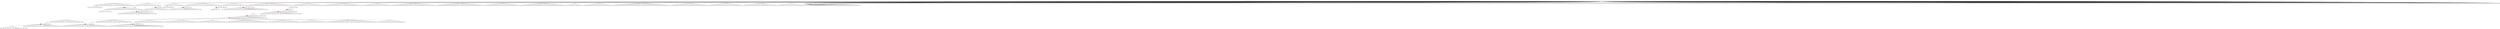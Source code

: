 digraph g {
	"58" -> "59";
	"59" [label="50"];
	"54" -> "55";
	"55" [label="13"];
	"53" -> "54";
	"54" [color=indianred1, style=filled, label="11"];
	"52" -> "53";
	"53" [label="28"];
	"45" -> "46";
	"46" [color=indianred1, style=filled, label="34"];
	"44" -> "45";
	"45" [label="45"];
	"43" -> "44";
	"44" [color=indianred1, style=filled, label="18"];
	"42" -> "43";
	"43" [label="34"];
	"42" -> "47";
	"47" [label="5"];
	"40" -> "41";
	"41" [color=indianred1, style=filled, label="20"];
	"39" -> "40";
	"40" [label="38"];
	"37" -> "38";
	"38" [color=indianred1, style=filled, label="24"];
	"36" -> "37";
	"37" [label="26"];
	"29" -> "30";
	"30" [color=indianred1, style=filled, label="2"];
	"28" -> "29";
	"29" [label="36"];
	"23" -> "24";
	"24" [label="35"];
	"23" -> "25";
	"25" [label="29"];
	"22" -> "23";
	"23" [color=indianred1, style=filled, label="40"];
	"21" -> "22";
	"22" [label="3"];
	"18" -> "19";
	"19" [color=indianred1, style=filled, label="49"];
	"17" -> "18";
	"18" [label="9"];
	"14" -> "15";
	"15" [color=indianred1, style=filled, label="48"];
	"13" -> "14";
	"14" [label="44"];
	"8" -> "9";
	"9" [label="41"];
	"8" -> "10";
	"10" [label="32"];
	"8" -> "11";
	"11" [label="14"];
	"8" -> "12";
	"12" [label="46"];
	"8" -> "13";
	"13" [label="48"];
	"8" -> "16";
	"16" [label="22"];
	"8" -> "17";
	"17" [label="49"];
	"8" -> "20";
	"20" [label="19"];
	"8" -> "21";
	"21" [label="40"];
	"8" -> "26";
	"26" [label="7"];
	"7" -> "8";
	"8" [color=indianred1, style=filled, label="33"];
	"6" -> "7";
	"7" [color=indianred1, style=filled, label="25"];
	"5" -> "6";
	"6" [label="33"];
	"5" -> "27";
	"27" [label="1"];
	"4" -> "5";
	"5" [color=indianred1, style=filled, label="43"];
	"3" -> "4";
	"4" [color=indianred1, style=filled, label="6"];
	"2" -> "3";
	"3" [label="25"];
	"1" -> "2";
	"2" [label="43"];
	"0" -> "1";
	"1" [label="6"];
	"0" -> "28";
	"28" [label="2"];
	"0" -> "31";
	"31" [label="30"];
	"0" -> "32";
	"32" [label="15"];
	"0" -> "33";
	"33" [label="16"];
	"0" -> "34";
	"34" [label="8"];
	"0" -> "35";
	"35" [label="42"];
	"0" -> "36";
	"36" [label="24"];
	"0" -> "39";
	"39" [label="20"];
	"0" -> "42";
	"42" [label="18"];
	"0" -> "48";
	"48" [label="39"];
	"0" -> "49";
	"49" [label="10"];
	"0" -> "50";
	"50" [label="31"];
	"0" -> "51";
	"51" [label="37"];
	"0" -> "52";
	"52" [label="11"];
	"0" -> "56";
	"56" [label="12"];
	"0" -> "57";
	"57" [label="23"];
	"0" -> "58";
	"58" [label="27"];
	"0" -> "60";
	"60" [label="21"];
	"0" -> "61";
	"61" [label="4"];
	"0" -> "62";
	"62" [label="47"];
	"0" -> "63";
	"63" [label="17"];
	"0" [label="germline"];
	"0" -> "cell1";
	"cell1" [shape=box];
	"23" -> "cell2";
	"cell2" [shape=box];
	"35" -> "cell3";
	"cell3" [shape=box];
	"13" -> "cell4";
	"cell4" [shape=box];
	"36" -> "cell5";
	"cell5" [shape=box];
	"0" -> "cell6";
	"cell6" [shape=box];
	"14" -> "cell7";
	"cell7" [shape=box];
	"0" -> "cell8";
	"cell8" [shape=box];
	"19" -> "cell9";
	"cell9" [shape=box];
	"5" -> "cell10";
	"cell10" [shape=box];
	"0" -> "cell11";
	"cell11" [shape=box];
	"41" -> "cell12";
	"cell12" [shape=box];
	"39" -> "cell13";
	"cell13" [shape=box];
	"0" -> "cell14";
	"cell14" [shape=box];
	"0" -> "cell15";
	"cell15" [shape=box];
	"0" -> "cell16";
	"cell16" [shape=box];
	"58" -> "cell17";
	"cell17" [shape=box];
	"49" -> "cell18";
	"cell18" [shape=box];
	"0" -> "cell19";
	"cell19" [shape=box];
	"59" -> "cell20";
	"cell20" [shape=box];
	"0" -> "cell21";
	"cell21" [shape=box];
	"0" -> "cell22";
	"cell22" [shape=box];
	"32" -> "cell23";
	"cell23" [shape=box];
	"19" -> "cell24";
	"cell24" [shape=box];
	"56" -> "cell25";
	"cell25" [shape=box];
	"0" -> "cell26";
	"cell26" [shape=box];
	"0" -> "cell27";
	"cell27" [shape=box];
	"41" -> "cell28";
	"cell28" [shape=box];
	"10" -> "cell29";
	"cell29" [shape=box];
	"0" -> "cell30";
	"cell30" [shape=box];
	"0" -> "cell31";
	"cell31" [shape=box];
	"57" -> "cell32";
	"cell32" [shape=box];
	"35" -> "cell33";
	"cell33" [shape=box];
	"0" -> "cell34";
	"cell34" [shape=box];
	"5" -> "cell35";
	"cell35" [shape=box];
	"0" -> "cell36";
	"cell36" [shape=box];
	"0" -> "cell37";
	"cell37" [shape=box];
	"0" -> "cell38";
	"cell38" [shape=box];
	"0" -> "cell39";
	"cell39" [shape=box];
	"27" -> "cell40";
	"cell40" [shape=box];
	"42" -> "cell41";
	"cell41" [shape=box];
	"0" -> "cell42";
	"cell42" [shape=box];
	"0" -> "cell43";
	"cell43" [shape=box];
	"35" -> "cell44";
	"cell44" [shape=box];
	"0" -> "cell45";
	"cell45" [shape=box];
	"0" -> "cell46";
	"cell46" [shape=box];
	"20" -> "cell47";
	"cell47" [shape=box];
	"9" -> "cell48";
	"cell48" [shape=box];
	"36" -> "cell49";
	"cell49" [shape=box];
	"0" -> "cell50";
	"cell50" [shape=box];
	"0" -> "cell51";
	"cell51" [shape=box];
	"15" -> "cell52";
	"cell52" [shape=box];
	"0" -> "cell53";
	"cell53" [shape=box];
	"61" -> "cell54";
	"cell54" [shape=box];
	"0" -> "cell55";
	"cell55" [shape=box];
	"0" -> "cell56";
	"cell56" [shape=box];
	"58" -> "cell57";
	"cell57" [shape=box];
	"0" -> "cell58";
	"cell58" [shape=box];
	"56" -> "cell59";
	"cell59" [shape=box];
	"17" -> "cell60";
	"cell60" [shape=box];
	"23" -> "cell61";
	"cell61" [shape=box];
	"0" -> "cell62";
	"cell62" [shape=box];
	"0" -> "cell63";
	"cell63" [shape=box];
	"24" -> "cell64";
	"cell64" [shape=box];
	"31" -> "cell65";
	"cell65" [shape=box];
	"0" -> "cell66";
	"cell66" [shape=box];
	"0" -> "cell67";
	"cell67" [shape=box];
	"24" -> "cell68";
	"cell68" [shape=box];
	"0" -> "cell69";
	"cell69" [shape=box];
	"62" -> "cell70";
	"cell70" [shape=box];
	"0" -> "cell71";
	"cell71" [shape=box];
	"24" -> "cell72";
	"cell72" [shape=box];
	"5" -> "cell73";
	"cell73" [shape=box];
	"62" -> "cell74";
	"cell74" [shape=box];
	"21" -> "cell75";
	"cell75" [shape=box];
	"0" -> "cell76";
	"cell76" [shape=box];
	"0" -> "cell77";
	"cell77" [shape=box];
	"46" -> "cell78";
	"cell78" [shape=box];
	"0" -> "cell79";
	"cell79" [shape=box];
	"52" -> "cell80";
	"cell80" [shape=box];
	"0" -> "cell81";
	"cell81" [shape=box];
	"10" -> "cell82";
	"cell82" [shape=box];
	"0" -> "cell83";
	"cell83" [shape=box];
	"58" -> "cell84";
	"cell84" [shape=box];
	"0" -> "cell85";
	"cell85" [shape=box];
	"0" -> "cell86";
	"cell86" [shape=box];
	"12" -> "cell87";
	"cell87" [shape=box];
	"36" -> "cell88";
	"cell88" [shape=box];
	"39" -> "cell89";
	"cell89" [shape=box];
	"0" -> "cell90";
	"cell90" [shape=box];
	"0" -> "cell91";
	"cell91" [shape=box];
	"0" -> "cell92";
	"cell92" [shape=box];
	"0" -> "cell93";
	"cell93" [shape=box];
	"0" -> "cell94";
	"cell94" [shape=box];
	"43" -> "cell95";
	"cell95" [shape=box];
	"0" -> "cell96";
	"cell96" [shape=box];
	"0" -> "cell97";
	"cell97" [shape=box];
	"33" -> "cell98";
	"cell98" [shape=box];
	"36" -> "cell99";
	"cell99" [shape=box];
	"0" -> "cell100";
	"cell100" [shape=box];
	"3" -> "cell101";
	"cell101" [shape=box];
	"0" -> "cell102";
	"cell102" [shape=box];
	"33" -> "cell103";
	"cell103" [shape=box];
	"0" -> "cell104";
	"cell104" [shape=box];
	"1" -> "cell105";
	"cell105" [shape=box];
	"16" -> "cell106";
	"cell106" [shape=box];
	"29" -> "cell107";
	"cell107" [shape=box];
	"44" -> "cell108";
	"cell108" [shape=box];
	"0" -> "cell109";
	"cell109" [shape=box];
	"0" -> "cell110";
	"cell110" [shape=box];
	"0" -> "cell111";
	"cell111" [shape=box];
	"0" -> "cell112";
	"cell112" [shape=box];
	"0" -> "cell113";
	"cell113" [shape=box];
	"7" -> "cell114";
	"cell114" [shape=box];
	"18" -> "cell115";
	"cell115" [shape=box];
	"10" -> "cell116";
	"cell116" [shape=box];
	"49" -> "cell117";
	"cell117" [shape=box];
	"17" -> "cell118";
	"cell118" [shape=box];
	"21" -> "cell119";
	"cell119" [shape=box];
	"0" -> "cell120";
	"cell120" [shape=box];
	"12" -> "cell121";
	"cell121" [shape=box];
	"0" -> "cell122";
	"cell122" [shape=box];
	"20" -> "cell123";
	"cell123" [shape=box];
	"0" -> "cell124";
	"cell124" [shape=box];
	"0" -> "cell125";
	"cell125" [shape=box];
	"0" -> "cell126";
	"cell126" [shape=box];
	"0" -> "cell127";
	"cell127" [shape=box];
	"38" -> "cell128";
	"cell128" [shape=box];
	"0" -> "cell129";
	"cell129" [shape=box];
	"41" -> "cell130";
	"cell130" [shape=box];
	"39" -> "cell131";
	"cell131" [shape=box];
	"0" -> "cell132";
	"cell132" [shape=box];
	"0" -> "cell133";
	"cell133" [shape=box];
	"0" -> "cell134";
	"cell134" [shape=box];
	"0" -> "cell135";
	"cell135" [shape=box];
	"48" -> "cell136";
	"cell136" [shape=box];
	"48" -> "cell137";
	"cell137" [shape=box];
	"0" -> "cell138";
	"cell138" [shape=box];
	"61" -> "cell139";
	"cell139" [shape=box];
	"0" -> "cell140";
	"cell140" [shape=box];
	"28" -> "cell141";
	"cell141" [shape=box];
	"0" -> "cell142";
	"cell142" [shape=box];
	"26" -> "cell143";
	"cell143" [shape=box];
	"4" -> "cell144";
	"cell144" [shape=box];
	"31" -> "cell145";
	"cell145" [shape=box];
	"15" -> "cell146";
	"cell146" [shape=box];
	"0" -> "cell147";
	"cell147" [shape=box];
	"19" -> "cell148";
	"cell148" [shape=box];
	"54" -> "cell149";
	"cell149" [shape=box];
	"0" -> "cell150";
	"cell150" [shape=box];
	"41" -> "cell151";
	"cell151" [shape=box];
	"63" -> "cell152";
	"cell152" [shape=box];
	"56" -> "cell153";
	"cell153" [shape=box];
	"41" -> "cell154";
	"cell154" [shape=box];
	"0" -> "cell155";
	"cell155" [shape=box];
	"0" -> "cell156";
	"cell156" [shape=box];
	"0" -> "cell157";
	"cell157" [shape=box];
	"33" -> "cell158";
	"cell158" [shape=box];
	"0" -> "cell159";
	"cell159" [shape=box];
	"0" -> "cell160";
	"cell160" [shape=box];
	"0" -> "cell161";
	"cell161" [shape=box];
	"0" -> "cell162";
	"cell162" [shape=box];
	"56" -> "cell163";
	"cell163" [shape=box];
	"0" -> "cell164";
	"cell164" [shape=box];
	"50" -> "cell165";
	"cell165" [shape=box];
	"0" -> "cell166";
	"cell166" [shape=box];
	"62" -> "cell167";
	"cell167" [shape=box];
	"32" -> "cell168";
	"cell168" [shape=box];
	"0" -> "cell169";
	"cell169" [shape=box];
	"0" -> "cell170";
	"cell170" [shape=box];
	"0" -> "cell171";
	"cell171" [shape=box];
	"21" -> "cell172";
	"cell172" [shape=box];
	"30" -> "cell173";
	"cell173" [shape=box];
	"48" -> "cell174";
	"cell174" [shape=box];
	"0" -> "cell175";
	"cell175" [shape=box];
	"0" -> "cell176";
	"cell176" [shape=box];
	"59" -> "cell177";
	"cell177" [shape=box];
	"0" -> "cell178";
	"cell178" [shape=box];
	"51" -> "cell179";
	"cell179" [shape=box];
	"45" -> "cell180";
	"cell180" [shape=box];
	"0" -> "cell181";
	"cell181" [shape=box];
	"0" -> "cell182";
	"cell182" [shape=box];
	"54" -> "cell183";
	"cell183" [shape=box];
	"12" -> "cell184";
	"cell184" [shape=box];
	"0" -> "cell185";
	"cell185" [shape=box];
	"0" -> "cell186";
	"cell186" [shape=box];
	"0" -> "cell187";
	"cell187" [shape=box];
	"57" -> "cell188";
	"cell188" [shape=box];
	"28" -> "cell189";
	"cell189" [shape=box];
	"0" -> "cell190";
	"cell190" [shape=box];
	"0" -> "cell191";
	"cell191" [shape=box];
	"0" -> "cell192";
	"cell192" [shape=box];
	"0" -> "cell193";
	"cell193" [shape=box];
	"0" -> "cell194";
	"cell194" [shape=box];
	"0" -> "cell195";
	"cell195" [shape=box];
	"0" -> "cell196";
	"cell196" [shape=box];
	"0" -> "cell197";
	"cell197" [shape=box];
	"60" -> "cell198";
	"cell198" [shape=box];
	"19" -> "cell199";
	"cell199" [shape=box];
	"58" -> "cell200";
	"cell200" [shape=box];
	"11" -> "cell201";
	"cell201" [shape=box];
	"0" -> "cell202";
	"cell202" [shape=box];
	"0" -> "cell203";
	"cell203" [shape=box];
	"0" -> "cell204";
	"cell204" [shape=box];
	"0" -> "cell205";
	"cell205" [shape=box];
	"0" -> "cell206";
	"cell206" [shape=box];
	"17" -> "cell207";
	"cell207" [shape=box];
	"30" -> "cell208";
	"cell208" [shape=box];
	"0" -> "cell209";
	"cell209" [shape=box];
	"0" -> "cell210";
	"cell210" [shape=box];
	"24" -> "cell211";
	"cell211" [shape=box];
	"0" -> "cell212";
	"cell212" [shape=box];
	"1" -> "cell213";
	"cell213" [shape=box];
	"54" -> "cell214";
	"cell214" [shape=box];
	"0" -> "cell215";
	"cell215" [shape=box];
	"19" -> "cell216";
	"cell216" [shape=box];
	"0" -> "cell217";
	"cell217" [shape=box];
	"51" -> "cell218";
	"cell218" [shape=box];
	"31" -> "cell219";
	"cell219" [shape=box];
	"48" -> "cell220";
	"cell220" [shape=box];
	"0" -> "cell221";
	"cell221" [shape=box];
	"24" -> "cell222";
	"cell222" [shape=box];
	"0" -> "cell223";
	"cell223" [shape=box];
	"34" -> "cell224";
	"cell224" [shape=box];
	"0" -> "cell225";
	"cell225" [shape=box];
	"0" -> "cell226";
	"cell226" [shape=box];
	"20" -> "cell227";
	"cell227" [shape=box];
	"54" -> "cell228";
	"cell228" [shape=box];
	"4" -> "cell229";
	"cell229" [shape=box];
	"0" -> "cell230";
	"cell230" [shape=box];
	"19" -> "cell231";
	"cell231" [shape=box];
	"0" -> "cell232";
	"cell232" [shape=box];
	"4" -> "cell233";
	"cell233" [shape=box];
	"0" -> "cell234";
	"cell234" [shape=box];
	"0" -> "cell235";
	"cell235" [shape=box];
	"38" -> "cell236";
	"cell236" [shape=box];
	"52" -> "cell237";
	"cell237" [shape=box];
	"0" -> "cell238";
	"cell238" [shape=box];
	"0" -> "cell239";
	"cell239" [shape=box];
	"0" -> "cell240";
	"cell240" [shape=box];
	"0" -> "cell241";
	"cell241" [shape=box];
	"25" -> "cell242";
	"cell242" [shape=box];
	"46" -> "cell243";
	"cell243" [shape=box];
	"43" -> "cell244";
	"cell244" [shape=box];
	"39" -> "cell245";
	"cell245" [shape=box];
	"50" -> "cell246";
	"cell246" [shape=box];
	"0" -> "cell247";
	"cell247" [shape=box];
	"0" -> "cell248";
	"cell248" [shape=box];
	"9" -> "cell249";
	"cell249" [shape=box];
	"26" -> "cell250";
	"cell250" [shape=box];
	"0" -> "cell251";
	"cell251" [shape=box];
	"42" -> "cell252";
	"cell252" [shape=box];
	"0" -> "cell253";
	"cell253" [shape=box];
	"42" -> "cell254";
	"cell254" [shape=box];
	"0" -> "cell255";
	"cell255" [shape=box];
	"0" -> "cell256";
	"cell256" [shape=box];
	"52" -> "cell257";
	"cell257" [shape=box];
	"30" -> "cell258";
	"cell258" [shape=box];
	"0" -> "cell259";
	"cell259" [shape=box];
	"32" -> "cell260";
	"cell260" [shape=box];
	"0" -> "cell261";
	"cell261" [shape=box];
	"0" -> "cell262";
	"cell262" [shape=box];
	"0" -> "cell263";
	"cell263" [shape=box];
	"0" -> "cell264";
	"cell264" [shape=box];
	"0" -> "cell265";
	"cell265" [shape=box];
	"37" -> "cell266";
	"cell266" [shape=box];
	"21" -> "cell267";
	"cell267" [shape=box];
	"0" -> "cell268";
	"cell268" [shape=box];
	"0" -> "cell269";
	"cell269" [shape=box];
	"44" -> "cell270";
	"cell270" [shape=box];
	"0" -> "cell271";
	"cell271" [shape=box];
	"0" -> "cell272";
	"cell272" [shape=box];
	"0" -> "cell273";
	"cell273" [shape=box];
	"0" -> "cell274";
	"cell274" [shape=box];
	"38" -> "cell275";
	"cell275" [shape=box];
	"0" -> "cell276";
	"cell276" [shape=box];
	"0" -> "cell277";
	"cell277" [shape=box];
	"0" -> "cell278";
	"cell278" [shape=box];
	"0" -> "cell279";
	"cell279" [shape=box];
	"0" -> "cell280";
	"cell280" [shape=box];
	"51" -> "cell281";
	"cell281" [shape=box];
	"0" -> "cell282";
	"cell282" [shape=box];
	"0" -> "cell283";
	"cell283" [shape=box];
	"7" -> "cell284";
	"cell284" [shape=box];
	"0" -> "cell285";
	"cell285" [shape=box];
	"37" -> "cell286";
	"cell286" [shape=box];
	"17" -> "cell287";
	"cell287" [shape=box];
	"11" -> "cell288";
	"cell288" [shape=box];
	"10" -> "cell289";
	"cell289" [shape=box];
	"0" -> "cell290";
	"cell290" [shape=box];
	"0" -> "cell291";
	"cell291" [shape=box];
	"23" -> "cell292";
	"cell292" [shape=box];
	"32" -> "cell293";
	"cell293" [shape=box];
	"0" -> "cell294";
	"cell294" [shape=box];
	"0" -> "cell295";
	"cell295" [shape=box];
	"0" -> "cell296";
	"cell296" [shape=box];
	"31" -> "cell297";
	"cell297" [shape=box];
	"35" -> "cell298";
	"cell298" [shape=box];
	"0" -> "cell299";
	"cell299" [shape=box];
	"0" -> "cell300";
	"cell300" [shape=box];
	"60" -> "cell301";
	"cell301" [shape=box];
	"0" -> "cell302";
	"cell302" [shape=box];
	"0" -> "cell303";
	"cell303" [shape=box];
	"40" -> "cell304";
	"cell304" [shape=box];
	"56" -> "cell305";
	"cell305" [shape=box];
	"47" -> "cell306";
	"cell306" [shape=box];
	"0" -> "cell307";
	"cell307" [shape=box];
	"0" -> "cell308";
	"cell308" [shape=box];
	"58" -> "cell309";
	"cell309" [shape=box];
	"0" -> "cell310";
	"cell310" [shape=box];
	"0" -> "cell311";
	"cell311" [shape=box];
	"20" -> "cell312";
	"cell312" [shape=box];
	"32" -> "cell313";
	"cell313" [shape=box];
	"12" -> "cell314";
	"cell314" [shape=box];
	"0" -> "cell315";
	"cell315" [shape=box];
	"0" -> "cell316";
	"cell316" [shape=box];
	"0" -> "cell317";
	"cell317" [shape=box];
	"46" -> "cell318";
	"cell318" [shape=box];
	"47" -> "cell319";
	"cell319" [shape=box];
	"0" -> "cell320";
	"cell320" [shape=box];
	"48" -> "cell321";
	"cell321" [shape=box];
	"0" -> "cell322";
	"cell322" [shape=box];
	"0" -> "cell323";
	"cell323" [shape=box];
	"0" -> "cell324";
	"cell324" [shape=box];
	"9" -> "cell325";
	"cell325" [shape=box];
	"0" -> "cell326";
	"cell326" [shape=box];
	"21" -> "cell327";
	"cell327" [shape=box];
	"0" -> "cell328";
	"cell328" [shape=box];
	"32" -> "cell329";
	"cell329" [shape=box];
	"7" -> "cell330";
	"cell330" [shape=box];
	"34" -> "cell331";
	"cell331" [shape=box];
	"0" -> "cell332";
	"cell332" [shape=box];
	"0" -> "cell333";
	"cell333" [shape=box];
	"34" -> "cell334";
	"cell334" [shape=box];
	"0" -> "cell335";
	"cell335" [shape=box];
	"55" -> "cell336";
	"cell336" [shape=box];
	"0" -> "cell337";
	"cell337" [shape=box];
	"0" -> "cell338";
	"cell338" [shape=box];
	"0" -> "cell339";
	"cell339" [shape=box];
	"0" -> "cell340";
	"cell340" [shape=box];
	"0" -> "cell341";
	"cell341" [shape=box];
	"0" -> "cell342";
	"cell342" [shape=box];
	"0" -> "cell343";
	"cell343" [shape=box];
	"0" -> "cell344";
	"cell344" [shape=box];
	"0" -> "cell345";
	"cell345" [shape=box];
	"0" -> "cell346";
	"cell346" [shape=box];
	"39" -> "cell347";
	"cell347" [shape=box];
	"0" -> "cell348";
	"cell348" [shape=box];
	"35" -> "cell349";
	"cell349" [shape=box];
	"0" -> "cell350";
	"cell350" [shape=box];
	"13" -> "cell351";
	"cell351" [shape=box];
	"34" -> "cell352";
	"cell352" [shape=box];
	"46" -> "cell353";
	"cell353" [shape=box];
	"0" -> "cell354";
	"cell354" [shape=box];
	"0" -> "cell355";
	"cell355" [shape=box];
	"0" -> "cell356";
	"cell356" [shape=box];
	"5" -> "cell357";
	"cell357" [shape=box];
	"0" -> "cell358";
	"cell358" [shape=box];
	"28" -> "cell359";
	"cell359" [shape=box];
	"0" -> "cell360";
	"cell360" [shape=box];
	"0" -> "cell361";
	"cell361" [shape=box];
	"0" -> "cell362";
	"cell362" [shape=box];
	"0" -> "cell363";
	"cell363" [shape=box];
	"0" -> "cell364";
	"cell364" [shape=box];
	"51" -> "cell365";
	"cell365" [shape=box];
	"60" -> "cell366";
	"cell366" [shape=box];
	"0" -> "cell367";
	"cell367" [shape=box];
	"0" -> "cell368";
	"cell368" [shape=box];
	"0" -> "cell369";
	"cell369" [shape=box];
	"46" -> "cell370";
	"cell370" [shape=box];
	"31" -> "cell371";
	"cell371" [shape=box];
	"51" -> "cell372";
	"cell372" [shape=box];
	"60" -> "cell373";
	"cell373" [shape=box];
	"0" -> "cell374";
	"cell374" [shape=box];
	"46" -> "cell375";
	"cell375" [shape=box];
	"49" -> "cell376";
	"cell376" [shape=box];
	"0" -> "cell377";
	"cell377" [shape=box];
	"0" -> "cell378";
	"cell378" [shape=box];
	"0" -> "cell379";
	"cell379" [shape=box];
	"0" -> "cell380";
	"cell380" [shape=box];
	"0" -> "cell381";
	"cell381" [shape=box];
	"0" -> "cell382";
	"cell382" [shape=box];
	"0" -> "cell383";
	"cell383" [shape=box];
	"0" -> "cell384";
	"cell384" [shape=box];
	"0" -> "cell385";
	"cell385" [shape=box];
	"22" -> "cell386";
	"cell386" [shape=box];
	"0" -> "cell387";
	"cell387" [shape=box];
	"4" -> "cell388";
	"cell388" [shape=box];
	"0" -> "cell389";
	"cell389" [shape=box];
	"60" -> "cell390";
	"cell390" [shape=box];
	"0" -> "cell391";
	"cell391" [shape=box];
	"0" -> "cell392";
	"cell392" [shape=box];
	"0" -> "cell393";
	"cell393" [shape=box];
	"0" -> "cell394";
	"cell394" [shape=box];
	"0" -> "cell395";
	"cell395" [shape=box];
	"0" -> "cell396";
	"cell396" [shape=box];
	"0" -> "cell397";
	"cell397" [shape=box];
	"48" -> "cell398";
	"cell398" [shape=box];
	"0" -> "cell399";
	"cell399" [shape=box];
	"0" -> "cell400";
	"cell400" [shape=box];
	"56" -> "cell401";
	"cell401" [shape=box];
	"0" -> "cell402";
	"cell402" [shape=box];
	"34" -> "cell403";
	"cell403" [shape=box];
	"58" -> "cell404";
	"cell404" [shape=box];
	"0" -> "cell405";
	"cell405" [shape=box];
	"30" -> "cell406";
	"cell406" [shape=box];
	"61" -> "cell407";
	"cell407" [shape=box];
	"0" -> "cell408";
	"cell408" [shape=box];
	"0" -> "cell409";
	"cell409" [shape=box];
	"0" -> "cell410";
	"cell410" [shape=box];
	"46" -> "cell411";
	"cell411" [shape=box];
	"4" -> "cell412";
	"cell412" [shape=box];
	"0" -> "cell413";
	"cell413" [shape=box];
	"40" -> "cell414";
	"cell414" [shape=box];
	"0" -> "cell415";
	"cell415" [shape=box];
	"48" -> "cell416";
	"cell416" [shape=box];
	"0" -> "cell417";
	"cell417" [shape=box];
	"39" -> "cell418";
	"cell418" [shape=box];
	"42" -> "cell419";
	"cell419" [shape=box];
	"0" -> "cell420";
	"cell420" [shape=box];
	"0" -> "cell421";
	"cell421" [shape=box];
	"0" -> "cell422";
	"cell422" [shape=box];
	"15" -> "cell423";
	"cell423" [shape=box];
	"0" -> "cell424";
	"cell424" [shape=box];
	"0" -> "cell425";
	"cell425" [shape=box];
	"0" -> "cell426";
	"cell426" [shape=box];
	"0" -> "cell427";
	"cell427" [shape=box];
	"0" -> "cell428";
	"cell428" [shape=box];
	"0" -> "cell429";
	"cell429" [shape=box];
	"62" -> "cell430";
	"cell430" [shape=box];
	"0" -> "cell431";
	"cell431" [shape=box];
	"0" -> "cell432";
	"cell432" [shape=box];
	"51" -> "cell433";
	"cell433" [shape=box];
	"62" -> "cell434";
	"cell434" [shape=box];
	"0" -> "cell435";
	"cell435" [shape=box];
	"44" -> "cell436";
	"cell436" [shape=box];
	"26" -> "cell437";
	"cell437" [shape=box];
	"15" -> "cell438";
	"cell438" [shape=box];
	"0" -> "cell439";
	"cell439" [shape=box];
	"0" -> "cell440";
	"cell440" [shape=box];
	"54" -> "cell441";
	"cell441" [shape=box];
	"0" -> "cell442";
	"cell442" [shape=box];
	"0" -> "cell443";
	"cell443" [shape=box];
	"52" -> "cell444";
	"cell444" [shape=box];
	"62" -> "cell445";
	"cell445" [shape=box];
	"0" -> "cell446";
	"cell446" [shape=box];
	"30" -> "cell447";
	"cell447" [shape=box];
	"0" -> "cell448";
	"cell448" [shape=box];
	"9" -> "cell449";
	"cell449" [shape=box];
	"17" -> "cell450";
	"cell450" [shape=box];
	"55" -> "cell451";
	"cell451" [shape=box];
	"12" -> "cell452";
	"cell452" [shape=box];
	"57" -> "cell453";
	"cell453" [shape=box];
	"54" -> "cell454";
	"cell454" [shape=box];
	"1" -> "cell455";
	"cell455" [shape=box];
	"16" -> "cell456";
	"cell456" [shape=box];
	"29" -> "cell457";
	"cell457" [shape=box];
	"20" -> "cell458";
	"cell458" [shape=box];
	"0" -> "cell459";
	"cell459" [shape=box];
	"51" -> "cell460";
	"cell460" [shape=box];
	"23" -> "cell461";
	"cell461" [shape=box];
	"0" -> "cell462";
	"cell462" [shape=box];
	"0" -> "cell463";
	"cell463" [shape=box];
	"0" -> "cell464";
	"cell464" [shape=box];
	"0" -> "cell465";
	"cell465" [shape=box];
	"0" -> "cell466";
	"cell466" [shape=box];
	"46" -> "cell467";
	"cell467" [shape=box];
	"17" -> "cell468";
	"cell468" [shape=box];
	"0" -> "cell469";
	"cell469" [shape=box];
	"9" -> "cell470";
	"cell470" [shape=box];
	"0" -> "cell471";
	"cell471" [shape=box];
	"0" -> "cell472";
	"cell472" [shape=box];
	"41" -> "cell473";
	"cell473" [shape=box];
	"0" -> "cell474";
	"cell474" [shape=box];
	"49" -> "cell475";
	"cell475" [shape=box];
	"56" -> "cell476";
	"cell476" [shape=box];
	"0" -> "cell477";
	"cell477" [shape=box];
	"33" -> "cell478";
	"cell478" [shape=box];
	"63" -> "cell479";
	"cell479" [shape=box];
	"33" -> "cell480";
	"cell480" [shape=box];
	"0" -> "cell481";
	"cell481" [shape=box];
	"57" -> "cell482";
	"cell482" [shape=box];
	"0" -> "cell483";
	"cell483" [shape=box];
	"39" -> "cell484";
	"cell484" [shape=box];
	"46" -> "cell485";
	"cell485" [shape=box];
	"0" -> "cell486";
	"cell486" [shape=box];
	"51" -> "cell487";
	"cell487" [shape=box];
	"34" -> "cell488";
	"cell488" [shape=box];
	"0" -> "cell489";
	"cell489" [shape=box];
	"16" -> "cell490";
	"cell490" [shape=box];
	"58" -> "cell491";
	"cell491" [shape=box];
	"19" -> "cell492";
	"cell492" [shape=box];
	"30" -> "cell493";
	"cell493" [shape=box];
	"30" -> "cell494";
	"cell494" [shape=box];
	"1" -> "cell495";
	"cell495" [shape=box];
	"0" -> "cell496";
	"cell496" [shape=box];
	"0" -> "cell497";
	"cell497" [shape=box];
	"49" -> "cell498";
	"cell498" [shape=box];
	"11" -> "cell499";
	"cell499" [shape=box];
	"0" -> "cell500";
	"cell500" [shape=box];
	"0" -> "cell501";
	"cell501" [shape=box];
	"7" -> "cell502";
	"cell502" [shape=box];
	"0" -> "cell503";
	"cell503" [shape=box];
	"41" -> "cell504";
	"cell504" [shape=box];
	"0" -> "cell505";
	"cell505" [shape=box];
	"0" -> "cell506";
	"cell506" [shape=box];
	"19" -> "cell507";
	"cell507" [shape=box];
	"0" -> "cell508";
	"cell508" [shape=box];
	"0" -> "cell509";
	"cell509" [shape=box];
	"13" -> "cell510";
	"cell510" [shape=box];
	"0" -> "cell511";
	"cell511" [shape=box];
	"0" -> "cell512";
	"cell512" [shape=box];
	"0" -> "cell513";
	"cell513" [shape=box];
	"58" -> "cell514";
	"cell514" [shape=box];
	"0" -> "cell515";
	"cell515" [shape=box];
	"52" -> "cell516";
	"cell516" [shape=box];
	"0" -> "cell517";
	"cell517" [shape=box];
	"0" -> "cell518";
	"cell518" [shape=box];
	"0" -> "cell519";
	"cell519" [shape=box];
	"0" -> "cell520";
	"cell520" [shape=box];
	"0" -> "cell521";
	"cell521" [shape=box];
	"12" -> "cell522";
	"cell522" [shape=box];
	"16" -> "cell523";
	"cell523" [shape=box];
	"24" -> "cell524";
	"cell524" [shape=box];
	"28" -> "cell525";
	"cell525" [shape=box];
	"0" -> "cell526";
	"cell526" [shape=box];
	"39" -> "cell527";
	"cell527" [shape=box];
	"0" -> "cell528";
	"cell528" [shape=box];
	"33" -> "cell529";
	"cell529" [shape=box];
	"11" -> "cell530";
	"cell530" [shape=box];
	"0" -> "cell531";
	"cell531" [shape=box];
	"58" -> "cell532";
	"cell532" [shape=box];
	"0" -> "cell533";
	"cell533" [shape=box];
	"16" -> "cell534";
	"cell534" [shape=box];
	"0" -> "cell535";
	"cell535" [shape=box];
	"0" -> "cell536";
	"cell536" [shape=box];
	"0" -> "cell537";
	"cell537" [shape=box];
	"0" -> "cell538";
	"cell538" [shape=box];
	"0" -> "cell539";
	"cell539" [shape=box];
	"0" -> "cell540";
	"cell540" [shape=box];
	"0" -> "cell541";
	"cell541" [shape=box];
	"44" -> "cell542";
	"cell542" [shape=box];
	"0" -> "cell543";
	"cell543" [shape=box];
	"0" -> "cell544";
	"cell544" [shape=box];
	"0" -> "cell545";
	"cell545" [shape=box];
	"35" -> "cell546";
	"cell546" [shape=box];
	"0" -> "cell547";
	"cell547" [shape=box];
	"0" -> "cell548";
	"cell548" [shape=box];
	"0" -> "cell549";
	"cell549" [shape=box];
	"0" -> "cell550";
	"cell550" [shape=box];
	"0" -> "cell551";
	"cell551" [shape=box];
	"0" -> "cell552";
	"cell552" [shape=box];
	"20" -> "cell553";
	"cell553" [shape=box];
	"10" -> "cell554";
	"cell554" [shape=box];
	"48" -> "cell555";
	"cell555" [shape=box];
	"0" -> "cell556";
	"cell556" [shape=box];
	"1" -> "cell557";
	"cell557" [shape=box];
	"0" -> "cell558";
	"cell558" [shape=box];
	"0" -> "cell559";
	"cell559" [shape=box];
	"0" -> "cell560";
	"cell560" [shape=box];
	"0" -> "cell561";
	"cell561" [shape=box];
	"34" -> "cell562";
	"cell562" [shape=box];
	"0" -> "cell563";
	"cell563" [shape=box];
	"52" -> "cell564";
	"cell564" [shape=box];
	"34" -> "cell565";
	"cell565" [shape=box];
	"5" -> "cell566";
	"cell566" [shape=box];
	"56" -> "cell567";
	"cell567" [shape=box];
	"0" -> "cell568";
	"cell568" [shape=box];
	"0" -> "cell569";
	"cell569" [shape=box];
	"0" -> "cell570";
	"cell570" [shape=box];
	"0" -> "cell571";
	"cell571" [shape=box];
	"0" -> "cell572";
	"cell572" [shape=box];
	"34" -> "cell573";
	"cell573" [shape=box];
	"31" -> "cell574";
	"cell574" [shape=box];
	"51" -> "cell575";
	"cell575" [shape=box];
	"0" -> "cell576";
	"cell576" [shape=box];
	"6" -> "cell577";
	"cell577" [shape=box];
	"44" -> "cell578";
	"cell578" [shape=box];
	"10" -> "cell579";
	"cell579" [shape=box];
	"0" -> "cell580";
	"cell580" [shape=box];
	"20" -> "cell581";
	"cell581" [shape=box];
	"46" -> "cell582";
	"cell582" [shape=box];
	"50" -> "cell583";
	"cell583" [shape=box];
	"0" -> "cell584";
	"cell584" [shape=box];
	"12" -> "cell585";
	"cell585" [shape=box];
	"0" -> "cell586";
	"cell586" [shape=box];
	"0" -> "cell587";
	"cell587" [shape=box];
	"0" -> "cell588";
	"cell588" [shape=box];
	"0" -> "cell589";
	"cell589" [shape=box];
	"0" -> "cell590";
	"cell590" [shape=box];
	"26" -> "cell591";
	"cell591" [shape=box];
	"0" -> "cell592";
	"cell592" [shape=box];
	"5" -> "cell593";
	"cell593" [shape=box];
	"20" -> "cell594";
	"cell594" [shape=box];
	"0" -> "cell595";
	"cell595" [shape=box];
	"0" -> "cell596";
	"cell596" [shape=box];
	"34" -> "cell597";
	"cell597" [shape=box];
	"0" -> "cell598";
	"cell598" [shape=box];
	"0" -> "cell599";
	"cell599" [shape=box];
	"0" -> "cell600";
	"cell600" [shape=box];
	"51" -> "cell601";
	"cell601" [shape=box];
	"0" -> "cell602";
	"cell602" [shape=box];
	"51" -> "cell603";
	"cell603" [shape=box];
	"0" -> "cell604";
	"cell604" [shape=box];
	"0" -> "cell605";
	"cell605" [shape=box];
	"0" -> "cell606";
	"cell606" [shape=box];
	"0" -> "cell607";
	"cell607" [shape=box];
	"0" -> "cell608";
	"cell608" [shape=box];
	"9" -> "cell609";
	"cell609" [shape=box];
	"58" -> "cell610";
	"cell610" [shape=box];
	"27" -> "cell611";
	"cell611" [shape=box];
	"58" -> "cell612";
	"cell612" [shape=box];
	"9" -> "cell613";
	"cell613" [shape=box];
	"44" -> "cell614";
	"cell614" [shape=box];
	"32" -> "cell615";
	"cell615" [shape=box];
	"7" -> "cell616";
	"cell616" [shape=box];
	"0" -> "cell617";
	"cell617" [shape=box];
	"0" -> "cell618";
	"cell618" [shape=box];
	"19" -> "cell619";
	"cell619" [shape=box];
	"0" -> "cell620";
	"cell620" [shape=box];
	"0" -> "cell621";
	"cell621" [shape=box];
	"0" -> "cell622";
	"cell622" [shape=box];
	"0" -> "cell623";
	"cell623" [shape=box];
	"28" -> "cell624";
	"cell624" [shape=box];
	"51" -> "cell625";
	"cell625" [shape=box];
	"0" -> "cell626";
	"cell626" [shape=box];
	"0" -> "cell627";
	"cell627" [shape=box];
	"61" -> "cell628";
	"cell628" [shape=box];
	"48" -> "cell629";
	"cell629" [shape=box];
	"0" -> "cell630";
	"cell630" [shape=box];
	"0" -> "cell631";
	"cell631" [shape=box];
	"0" -> "cell632";
	"cell632" [shape=box];
	"0" -> "cell633";
	"cell633" [shape=box];
	"0" -> "cell634";
	"cell634" [shape=box];
	"11" -> "cell635";
	"cell635" [shape=box];
	"14" -> "cell636";
	"cell636" [shape=box];
	"0" -> "cell637";
	"cell637" [shape=box];
	"17" -> "cell638";
	"cell638" [shape=box];
	"34" -> "cell639";
	"cell639" [shape=box];
	"39" -> "cell640";
	"cell640" [shape=box];
	"0" -> "cell641";
	"cell641" [shape=box];
	"28" -> "cell642";
	"cell642" [shape=box];
	"0" -> "cell643";
	"cell643" [shape=box];
	"24" -> "cell644";
	"cell644" [shape=box];
	"0" -> "cell645";
	"cell645" [shape=box];
	"0" -> "cell646";
	"cell646" [shape=box];
	"0" -> "cell647";
	"cell647" [shape=box];
	"0" -> "cell648";
	"cell648" [shape=box];
	"0" -> "cell649";
	"cell649" [shape=box];
	"31" -> "cell650";
	"cell650" [shape=box];
	"0" -> "cell651";
	"cell651" [shape=box];
	"15" -> "cell652";
	"cell652" [shape=box];
	"23" -> "cell653";
	"cell653" [shape=box];
	"0" -> "cell654";
	"cell654" [shape=box];
	"36" -> "cell655";
	"cell655" [shape=box];
	"15" -> "cell656";
	"cell656" [shape=box];
	"51" -> "cell657";
	"cell657" [shape=box];
	"0" -> "cell658";
	"cell658" [shape=box];
	"0" -> "cell659";
	"cell659" [shape=box];
	"17" -> "cell660";
	"cell660" [shape=box];
	"21" -> "cell661";
	"cell661" [shape=box];
	"37" -> "cell662";
	"cell662" [shape=box];
	"0" -> "cell663";
	"cell663" [shape=box];
	"11" -> "cell664";
	"cell664" [shape=box];
	"15" -> "cell665";
	"cell665" [shape=box];
	"0" -> "cell666";
	"cell666" [shape=box];
	"28" -> "cell667";
	"cell667" [shape=box];
	"56" -> "cell668";
	"cell668" [shape=box];
	"10" -> "cell669";
	"cell669" [shape=box];
	"15" -> "cell670";
	"cell670" [shape=box];
	"32" -> "cell671";
	"cell671" [shape=box];
	"45" -> "cell672";
	"cell672" [shape=box];
	"0" -> "cell673";
	"cell673" [shape=box];
	"19" -> "cell674";
	"cell674" [shape=box];
	"10" -> "cell675";
	"cell675" [shape=box];
	"0" -> "cell676";
	"cell676" [shape=box];
	"12" -> "cell677";
	"cell677" [shape=box];
	"0" -> "cell678";
	"cell678" [shape=box];
	"0" -> "cell679";
	"cell679" [shape=box];
	"16" -> "cell680";
	"cell680" [shape=box];
	"35" -> "cell681";
	"cell681" [shape=box];
	"51" -> "cell682";
	"cell682" [shape=box];
	"5" -> "cell683";
	"cell683" [shape=box];
	"0" -> "cell684";
	"cell684" [shape=box];
	"36" -> "cell685";
	"cell685" [shape=box];
	"11" -> "cell686";
	"cell686" [shape=box];
	"0" -> "cell687";
	"cell687" [shape=box];
	"0" -> "cell688";
	"cell688" [shape=box];
	"57" -> "cell689";
	"cell689" [shape=box];
	"10" -> "cell690";
	"cell690" [shape=box];
	"51" -> "cell691";
	"cell691" [shape=box];
	"9" -> "cell692";
	"cell692" [shape=box];
	"41" -> "cell693";
	"cell693" [shape=box];
	"42" -> "cell694";
	"cell694" [shape=box];
	"0" -> "cell695";
	"cell695" [shape=box];
	"11" -> "cell696";
	"cell696" [shape=box];
	"2" -> "cell697";
	"cell697" [shape=box];
	"0" -> "cell698";
	"cell698" [shape=box];
	"0" -> "cell699";
	"cell699" [shape=box];
	"45" -> "cell700";
	"cell700" [shape=box];
	"0" -> "cell701";
	"cell701" [shape=box];
	"1" -> "cell702";
	"cell702" [shape=box];
	"0" -> "cell703";
	"cell703" [shape=box];
	"0" -> "cell704";
	"cell704" [shape=box];
	"0" -> "cell705";
	"cell705" [shape=box];
	"0" -> "cell706";
	"cell706" [shape=box];
	"0" -> "cell707";
	"cell707" [shape=box];
	"62" -> "cell708";
	"cell708" [shape=box];
	"0" -> "cell709";
	"cell709" [shape=box];
	"36" -> "cell710";
	"cell710" [shape=box];
	"0" -> "cell711";
	"cell711" [shape=box];
	"0" -> "cell712";
	"cell712" [shape=box];
	"0" -> "cell713";
	"cell713" [shape=box];
	"1" -> "cell714";
	"cell714" [shape=box];
	"0" -> "cell715";
	"cell715" [shape=box];
	"33" -> "cell716";
	"cell716" [shape=box];
	"0" -> "cell717";
	"cell717" [shape=box];
	"0" -> "cell718";
	"cell718" [shape=box];
	"0" -> "cell719";
	"cell719" [shape=box];
	"0" -> "cell720";
	"cell720" [shape=box];
	"0" -> "cell721";
	"cell721" [shape=box];
	"13" -> "cell722";
	"cell722" [shape=box];
	"60" -> "cell723";
	"cell723" [shape=box];
	"23" -> "cell724";
	"cell724" [shape=box];
	"9" -> "cell725";
	"cell725" [shape=box];
	"30" -> "cell726";
	"cell726" [shape=box];
	"11" -> "cell727";
	"cell727" [shape=box];
	"0" -> "cell728";
	"cell728" [shape=box];
	"38" -> "cell729";
	"cell729" [shape=box];
	"0" -> "cell730";
	"cell730" [shape=box];
	"0" -> "cell731";
	"cell731" [shape=box];
	"0" -> "cell732";
	"cell732" [shape=box];
	"0" -> "cell733";
	"cell733" [shape=box];
	"0" -> "cell734";
	"cell734" [shape=box];
	"2" -> "cell735";
	"cell735" [shape=box];
	"0" -> "cell736";
	"cell736" [shape=box];
	"0" -> "cell737";
	"cell737" [shape=box];
	"15" -> "cell738";
	"cell738" [shape=box];
	"30" -> "cell739";
	"cell739" [shape=box];
	"0" -> "cell740";
	"cell740" [shape=box];
	"0" -> "cell741";
	"cell741" [shape=box];
	"0" -> "cell742";
	"cell742" [shape=box];
	"46" -> "cell743";
	"cell743" [shape=box];
	"0" -> "cell744";
	"cell744" [shape=box];
	"48" -> "cell745";
	"cell745" [shape=box];
	"12" -> "cell746";
	"cell746" [shape=box];
	"0" -> "cell747";
	"cell747" [shape=box];
	"0" -> "cell748";
	"cell748" [shape=box];
	"61" -> "cell749";
	"cell749" [shape=box];
	"0" -> "cell750";
	"cell750" [shape=box];
	"0" -> "cell751";
	"cell751" [shape=box];
	"0" -> "cell752";
	"cell752" [shape=box];
	"44" -> "cell753";
	"cell753" [shape=box];
	"0" -> "cell754";
	"cell754" [shape=box];
	"0" -> "cell755";
	"cell755" [shape=box];
	"9" -> "cell756";
	"cell756" [shape=box];
	"17" -> "cell757";
	"cell757" [shape=box];
	"54" -> "cell758";
	"cell758" [shape=box];
	"0" -> "cell759";
	"cell759" [shape=box];
	"0" -> "cell760";
	"cell760" [shape=box];
	"11" -> "cell761";
	"cell761" [shape=box];
	"1" -> "cell762";
	"cell762" [shape=box];
	"0" -> "cell763";
	"cell763" [shape=box];
	"52" -> "cell764";
	"cell764" [shape=box];
	"61" -> "cell765";
	"cell765" [shape=box];
	"0" -> "cell766";
	"cell766" [shape=box];
	"0" -> "cell767";
	"cell767" [shape=box];
	"0" -> "cell768";
	"cell768" [shape=box];
	"0" -> "cell769";
	"cell769" [shape=box];
	"11" -> "cell770";
	"cell770" [shape=box];
	"61" -> "cell771";
	"cell771" [shape=box];
	"0" -> "cell772";
	"cell772" [shape=box];
	"0" -> "cell773";
	"cell773" [shape=box];
	"0" -> "cell774";
	"cell774" [shape=box];
	"23" -> "cell775";
	"cell775" [shape=box];
	"56" -> "cell776";
	"cell776" [shape=box];
	"0" -> "cell777";
	"cell777" [shape=box];
	"0" -> "cell778";
	"cell778" [shape=box];
	"0" -> "cell779";
	"cell779" [shape=box];
	"40" -> "cell780";
	"cell780" [shape=box];
	"0" -> "cell781";
	"cell781" [shape=box];
	"20" -> "cell782";
	"cell782" [shape=box];
	"23" -> "cell783";
	"cell783" [shape=box];
	"55" -> "cell784";
	"cell784" [shape=box];
	"0" -> "cell785";
	"cell785" [shape=box];
	"13" -> "cell786";
	"cell786" [shape=box];
	"0" -> "cell787";
	"cell787" [shape=box];
	"0" -> "cell788";
	"cell788" [shape=box];
	"0" -> "cell789";
	"cell789" [shape=box];
	"0" -> "cell790";
	"cell790" [shape=box];
	"0" -> "cell791";
	"cell791" [shape=box];
	"0" -> "cell792";
	"cell792" [shape=box];
	"59" -> "cell793";
	"cell793" [shape=box];
	"0" -> "cell794";
	"cell794" [shape=box];
	"50" -> "cell795";
	"cell795" [shape=box];
	"0" -> "cell796";
	"cell796" [shape=box];
	"0" -> "cell797";
	"cell797" [shape=box];
	"61" -> "cell798";
	"cell798" [shape=box];
	"26" -> "cell799";
	"cell799" [shape=box];
	"0" -> "cell800";
	"cell800" [shape=box];
	"29" -> "cell801";
	"cell801" [shape=box];
	"0" -> "cell802";
	"cell802" [shape=box];
	"60" -> "cell803";
	"cell803" [shape=box];
	"41" -> "cell804";
	"cell804" [shape=box];
	"0" -> "cell805";
	"cell805" [shape=box];
	"20" -> "cell806";
	"cell806" [shape=box];
	"12" -> "cell807";
	"cell807" [shape=box];
	"0" -> "cell808";
	"cell808" [shape=box];
	"0" -> "cell809";
	"cell809" [shape=box];
	"0" -> "cell810";
	"cell810" [shape=box];
	"11" -> "cell811";
	"cell811" [shape=box];
	"47" -> "cell812";
	"cell812" [shape=box];
	"54" -> "cell813";
	"cell813" [shape=box];
	"31" -> "cell814";
	"cell814" [shape=box];
	"0" -> "cell815";
	"cell815" [shape=box];
	"21" -> "cell816";
	"cell816" [shape=box];
	"31" -> "cell817";
	"cell817" [shape=box];
	"15" -> "cell818";
	"cell818" [shape=box];
	"28" -> "cell819";
	"cell819" [shape=box];
	"0" -> "cell820";
	"cell820" [shape=box];
	"62" -> "cell821";
	"cell821" [shape=box];
	"0" -> "cell822";
	"cell822" [shape=box];
	"12" -> "cell823";
	"cell823" [shape=box];
	"60" -> "cell824";
	"cell824" [shape=box];
	"0" -> "cell825";
	"cell825" [shape=box];
	"15" -> "cell826";
	"cell826" [shape=box];
	"51" -> "cell827";
	"cell827" [shape=box];
	"0" -> "cell828";
	"cell828" [shape=box];
	"0" -> "cell829";
	"cell829" [shape=box];
	"0" -> "cell830";
	"cell830" [shape=box];
	"0" -> "cell831";
	"cell831" [shape=box];
	"0" -> "cell832";
	"cell832" [shape=box];
	"0" -> "cell833";
	"cell833" [shape=box];
	"0" -> "cell834";
	"cell834" [shape=box];
	"0" -> "cell835";
	"cell835" [shape=box];
	"20" -> "cell836";
	"cell836" [shape=box];
	"0" -> "cell837";
	"cell837" [shape=box];
	"0" -> "cell838";
	"cell838" [shape=box];
	"0" -> "cell839";
	"cell839" [shape=box];
	"0" -> "cell840";
	"cell840" [shape=box];
	"0" -> "cell841";
	"cell841" [shape=box];
	"0" -> "cell842";
	"cell842" [shape=box];
	"63" -> "cell843";
	"cell843" [shape=box];
	"50" -> "cell844";
	"cell844" [shape=box];
	"0" -> "cell845";
	"cell845" [shape=box];
	"48" -> "cell846";
	"cell846" [shape=box];
	"50" -> "cell847";
	"cell847" [shape=box];
	"51" -> "cell848";
	"cell848" [shape=box];
	"0" -> "cell849";
	"cell849" [shape=box];
	"0" -> "cell850";
	"cell850" [shape=box];
	"26" -> "cell851";
	"cell851" [shape=box];
	"0" -> "cell852";
	"cell852" [shape=box];
	"56" -> "cell853";
	"cell853" [shape=box];
	"15" -> "cell854";
	"cell854" [shape=box];
	"2" -> "cell855";
	"cell855" [shape=box];
	"6" -> "cell856";
	"cell856" [shape=box];
	"0" -> "cell857";
	"cell857" [shape=box];
	"0" -> "cell858";
	"cell858" [shape=box];
	"0" -> "cell859";
	"cell859" [shape=box];
	"19" -> "cell860";
	"cell860" [shape=box];
	"0" -> "cell861";
	"cell861" [shape=box];
	"4" -> "cell862";
	"cell862" [shape=box];
	"0" -> "cell863";
	"cell863" [shape=box];
	"0" -> "cell864";
	"cell864" [shape=box];
	"17" -> "cell865";
	"cell865" [shape=box];
	"27" -> "cell866";
	"cell866" [shape=box];
	"13" -> "cell867";
	"cell867" [shape=box];
	"0" -> "cell868";
	"cell868" [shape=box];
	"0" -> "cell869";
	"cell869" [shape=box];
	"12" -> "cell870";
	"cell870" [shape=box];
	"22" -> "cell871";
	"cell871" [shape=box];
	"36" -> "cell872";
	"cell872" [shape=box];
	"24" -> "cell873";
	"cell873" [shape=box];
	"0" -> "cell874";
	"cell874" [shape=box];
	"0" -> "cell875";
	"cell875" [shape=box];
	"15" -> "cell876";
	"cell876" [shape=box];
	"51" -> "cell877";
	"cell877" [shape=box];
	"0" -> "cell878";
	"cell878" [shape=box];
	"54" -> "cell879";
	"cell879" [shape=box];
	"0" -> "cell880";
	"cell880" [shape=box];
	"20" -> "cell881";
	"cell881" [shape=box];
	"0" -> "cell882";
	"cell882" [shape=box];
	"0" -> "cell883";
	"cell883" [shape=box];
	"57" -> "cell884";
	"cell884" [shape=box];
	"44" -> "cell885";
	"cell885" [shape=box];
	"0" -> "cell886";
	"cell886" [shape=box];
	"0" -> "cell887";
	"cell887" [shape=box];
	"26" -> "cell888";
	"cell888" [shape=box];
	"28" -> "cell889";
	"cell889" [shape=box];
	"33" -> "cell890";
	"cell890" [shape=box];
	"30" -> "cell891";
	"cell891" [shape=box];
	"12" -> "cell892";
	"cell892" [shape=box];
	"0" -> "cell893";
	"cell893" [shape=box];
	"0" -> "cell894";
	"cell894" [shape=box];
	"0" -> "cell895";
	"cell895" [shape=box];
	"0" -> "cell896";
	"cell896" [shape=box];
	"0" -> "cell897";
	"cell897" [shape=box];
	"59" -> "cell898";
	"cell898" [shape=box];
	"0" -> "cell899";
	"cell899" [shape=box];
	"7" -> "cell900";
	"cell900" [shape=box];
	"0" -> "cell901";
	"cell901" [shape=box];
	"0" -> "cell902";
	"cell902" [shape=box];
	"31" -> "cell903";
	"cell903" [shape=box];
	"0" -> "cell904";
	"cell904" [shape=box];
	"0" -> "cell905";
	"cell905" [shape=box];
	"41" -> "cell906";
	"cell906" [shape=box];
	"9" -> "cell907";
	"cell907" [shape=box];
	"35" -> "cell908";
	"cell908" [shape=box];
	"0" -> "cell909";
	"cell909" [shape=box];
	"0" -> "cell910";
	"cell910" [shape=box];
	"57" -> "cell911";
	"cell911" [shape=box];
	"0" -> "cell912";
	"cell912" [shape=box];
	"13" -> "cell913";
	"cell913" [shape=box];
	"34" -> "cell914";
	"cell914" [shape=box];
	"0" -> "cell915";
	"cell915" [shape=box];
	"33" -> "cell916";
	"cell916" [shape=box];
	"0" -> "cell917";
	"cell917" [shape=box];
	"0" -> "cell918";
	"cell918" [shape=box];
	"0" -> "cell919";
	"cell919" [shape=box];
	"0" -> "cell920";
	"cell920" [shape=box];
	"0" -> "cell921";
	"cell921" [shape=box];
	"35" -> "cell922";
	"cell922" [shape=box];
	"0" -> "cell923";
	"cell923" [shape=box];
	"0" -> "cell924";
	"cell924" [shape=box];
	"28" -> "cell925";
	"cell925" [shape=box];
	"0" -> "cell926";
	"cell926" [shape=box];
	"0" -> "cell927";
	"cell927" [shape=box];
	"30" -> "cell928";
	"cell928" [shape=box];
	"0" -> "cell929";
	"cell929" [shape=box];
	"7" -> "cell930";
	"cell930" [shape=box];
	"0" -> "cell931";
	"cell931" [shape=box];
	"0" -> "cell932";
	"cell932" [shape=box];
	"0" -> "cell933";
	"cell933" [shape=box];
	"0" -> "cell934";
	"cell934" [shape=box];
	"45" -> "cell935";
	"cell935" [shape=box];
	"0" -> "cell936";
	"cell936" [shape=box];
	"0" -> "cell937";
	"cell937" [shape=box];
	"0" -> "cell938";
	"cell938" [shape=box];
	"19" -> "cell939";
	"cell939" [shape=box];
	"33" -> "cell940";
	"cell940" [shape=box];
	"0" -> "cell941";
	"cell941" [shape=box];
	"33" -> "cell942";
	"cell942" [shape=box];
	"26" -> "cell943";
	"cell943" [shape=box];
	"62" -> "cell944";
	"cell944" [shape=box];
	"58" -> "cell945";
	"cell945" [shape=box];
	"20" -> "cell946";
	"cell946" [shape=box];
	"62" -> "cell947";
	"cell947" [shape=box];
	"0" -> "cell948";
	"cell948" [shape=box];
	"60" -> "cell949";
	"cell949" [shape=box];
	"0" -> "cell950";
	"cell950" [shape=box];
	"61" -> "cell951";
	"cell951" [shape=box];
	"58" -> "cell952";
	"cell952" [shape=box];
	"0" -> "cell953";
	"cell953" [shape=box];
	"47" -> "cell954";
	"cell954" [shape=box];
	"0" -> "cell955";
	"cell955" [shape=box];
	"0" -> "cell956";
	"cell956" [shape=box];
	"7" -> "cell957";
	"cell957" [shape=box];
	"51" -> "cell958";
	"cell958" [shape=box];
	"30" -> "cell959";
	"cell959" [shape=box];
	"42" -> "cell960";
	"cell960" [shape=box];
	"5" -> "cell961";
	"cell961" [shape=box];
	"30" -> "cell962";
	"cell962" [shape=box];
	"11" -> "cell963";
	"cell963" [shape=box];
	"60" -> "cell964";
	"cell964" [shape=box];
	"39" -> "cell965";
	"cell965" [shape=box];
	"0" -> "cell966";
	"cell966" [shape=box];
	"30" -> "cell967";
	"cell967" [shape=box];
	"0" -> "cell968";
	"cell968" [shape=box];
	"0" -> "cell969";
	"cell969" [shape=box];
	"0" -> "cell970";
	"cell970" [shape=box];
	"0" -> "cell971";
	"cell971" [shape=box];
	"0" -> "cell972";
	"cell972" [shape=box];
	"15" -> "cell973";
	"cell973" [shape=box];
	"0" -> "cell974";
	"cell974" [shape=box];
	"0" -> "cell975";
	"cell975" [shape=box];
	"58" -> "cell976";
	"cell976" [shape=box];
	"37" -> "cell977";
	"cell977" [shape=box];
	"61" -> "cell978";
	"cell978" [shape=box];
	"0" -> "cell979";
	"cell979" [shape=box];
	"28" -> "cell980";
	"cell980" [shape=box];
	"0" -> "cell981";
	"cell981" [shape=box];
	"0" -> "cell982";
	"cell982" [shape=box];
	"20" -> "cell983";
	"cell983" [shape=box];
	"54" -> "cell984";
	"cell984" [shape=box];
	"0" -> "cell985";
	"cell985" [shape=box];
	"0" -> "cell986";
	"cell986" [shape=box];
	"0" -> "cell987";
	"cell987" [shape=box];
	"7" -> "cell988";
	"cell988" [shape=box];
	"9" -> "cell989";
	"cell989" [shape=box];
	"0" -> "cell990";
	"cell990" [shape=box];
	"0" -> "cell991";
	"cell991" [shape=box];
	"49" -> "cell992";
	"cell992" [shape=box];
	"19" -> "cell993";
	"cell993" [shape=box];
	"26" -> "cell994";
	"cell994" [shape=box];
	"0" -> "cell995";
	"cell995" [shape=box];
	"60" -> "cell996";
	"cell996" [shape=box];
	"54" -> "cell997";
	"cell997" [shape=box];
	"13" -> "cell998";
	"cell998" [shape=box];
	"0" -> "cell999";
	"cell999" [shape=box];
	"53" -> "cell1000";
	"cell1000" [shape=box];
	"0" -> "cell1001";
	"cell1001" [shape=box];
	"19" -> "cell1002";
	"cell1002" [shape=box];
	"46" -> "cell1003";
	"cell1003" [shape=box];
	"28" -> "cell1004";
	"cell1004" [shape=box];
	"34" -> "cell1005";
	"cell1005" [shape=box];
	"33" -> "cell1006";
	"cell1006" [shape=box];
	"13" -> "cell1007";
	"cell1007" [shape=box];
	"0" -> "cell1008";
	"cell1008" [shape=box];
	"39" -> "cell1009";
	"cell1009" [shape=box];
	"13" -> "cell1010";
	"cell1010" [shape=box];
	"7" -> "cell1011";
	"cell1011" [shape=box];
	"0" -> "cell1012";
	"cell1012" [shape=box];
	"10" -> "cell1013";
	"cell1013" [shape=box];
	"0" -> "cell1014";
	"cell1014" [shape=box];
	"30" -> "cell1015";
	"cell1015" [shape=box];
	"22" -> "cell1016";
	"cell1016" [shape=box];
	"0" -> "cell1017";
	"cell1017" [shape=box];
	"10" -> "cell1018";
	"cell1018" [shape=box];
	"41" -> "cell1019";
	"cell1019" [shape=box];
	"34" -> "cell1020";
	"cell1020" [shape=box];
	"30" -> "cell1021";
	"cell1021" [shape=box];
	"34" -> "cell1022";
	"cell1022" [shape=box];
	"34" -> "cell1023";
	"cell1023" [shape=box];
	"5" -> "cell1024";
	"cell1024" [shape=box];
	"63" -> "cell1025";
	"cell1025" [shape=box];
	"0" -> "cell1026";
	"cell1026" [shape=box];
	"1" -> "cell1027";
	"cell1027" [shape=box];
	"0" -> "cell1028";
	"cell1028" [shape=box];
	"63" -> "cell1029";
	"cell1029" [shape=box];
	"0" -> "cell1030";
	"cell1030" [shape=box];
	"50" -> "cell1031";
	"cell1031" [shape=box];
	"6" -> "cell1032";
	"cell1032" [shape=box];
	"0" -> "cell1033";
	"cell1033" [shape=box];
	"0" -> "cell1034";
	"cell1034" [shape=box];
	"33" -> "cell1035";
	"cell1035" [shape=box];
	"0" -> "cell1036";
	"cell1036" [shape=box];
	"0" -> "cell1037";
	"cell1037" [shape=box];
	"0" -> "cell1038";
	"cell1038" [shape=box];
	"48" -> "cell1039";
	"cell1039" [shape=box];
	"0" -> "cell1040";
	"cell1040" [shape=box];
	"5" -> "cell1041";
	"cell1041" [shape=box];
	"33" -> "cell1042";
	"cell1042" [shape=box];
	"31" -> "cell1043";
	"cell1043" [shape=box];
	"0" -> "cell1044";
	"cell1044" [shape=box];
	"0" -> "cell1045";
	"cell1045" [shape=box];
	"14" -> "cell1046";
	"cell1046" [shape=box];
	"16" -> "cell1047";
	"cell1047" [shape=box];
	"32" -> "cell1048";
	"cell1048" [shape=box];
	"31" -> "cell1049";
	"cell1049" [shape=box];
	"39" -> "cell1050";
	"cell1050" [shape=box];
	"0" -> "cell1051";
	"cell1051" [shape=box];
	"0" -> "cell1052";
	"cell1052" [shape=box];
	"20" -> "cell1053";
	"cell1053" [shape=box];
	"0" -> "cell1054";
	"cell1054" [shape=box];
	"60" -> "cell1055";
	"cell1055" [shape=box];
	"0" -> "cell1056";
	"cell1056" [shape=box];
	"54" -> "cell1057";
	"cell1057" [shape=box];
	"47" -> "cell1058";
	"cell1058" [shape=box];
	"42" -> "cell1059";
	"cell1059" [shape=box];
	"58" -> "cell1060";
	"cell1060" [shape=box];
	"5" -> "cell1061";
	"cell1061" [shape=box];
	"1" -> "cell1062";
	"cell1062" [shape=box];
	"21" -> "cell1063";
	"cell1063" [shape=box];
	"54" -> "cell1064";
	"cell1064" [shape=box];
	"0" -> "cell1065";
	"cell1065" [shape=box];
	"39" -> "cell1066";
	"cell1066" [shape=box];
	"19" -> "cell1067";
	"cell1067" [shape=box];
	"1" -> "cell1068";
	"cell1068" [shape=box];
	"0" -> "cell1069";
	"cell1069" [shape=box];
	"15" -> "cell1070";
	"cell1070" [shape=box];
	"0" -> "cell1071";
	"cell1071" [shape=box];
	"0" -> "cell1072";
	"cell1072" [shape=box];
	"0" -> "cell1073";
	"cell1073" [shape=box];
	"57" -> "cell1074";
	"cell1074" [shape=box];
	"35" -> "cell1075";
	"cell1075" [shape=box];
	"0" -> "cell1076";
	"cell1076" [shape=box];
	"0" -> "cell1077";
	"cell1077" [shape=box];
	"0" -> "cell1078";
	"cell1078" [shape=box];
	"21" -> "cell1079";
	"cell1079" [shape=box];
	"0" -> "cell1080";
	"cell1080" [shape=box];
	"24" -> "cell1081";
	"cell1081" [shape=box];
	"54" -> "cell1082";
	"cell1082" [shape=box];
	"21" -> "cell1083";
	"cell1083" [shape=box];
	"59" -> "cell1084";
	"cell1084" [shape=box];
	"0" -> "cell1085";
	"cell1085" [shape=box];
	"35" -> "cell1086";
	"cell1086" [shape=box];
	"0" -> "cell1087";
	"cell1087" [shape=box];
	"0" -> "cell1088";
	"cell1088" [shape=box];
	"18" -> "cell1089";
	"cell1089" [shape=box];
	"0" -> "cell1090";
	"cell1090" [shape=box];
	"46" -> "cell1091";
	"cell1091" [shape=box];
	"0" -> "cell1092";
	"cell1092" [shape=box];
	"23" -> "cell1093";
	"cell1093" [shape=box];
	"0" -> "cell1094";
	"cell1094" [shape=box];
	"0" -> "cell1095";
	"cell1095" [shape=box];
	"48" -> "cell1096";
	"cell1096" [shape=box];
	"0" -> "cell1097";
	"cell1097" [shape=box];
	"0" -> "cell1098";
	"cell1098" [shape=box];
	"28" -> "cell1099";
	"cell1099" [shape=box];
	"0" -> "cell1100";
	"cell1100" [shape=box];
	"0" -> "cell1101";
	"cell1101" [shape=box];
	"57" -> "cell1102";
	"cell1102" [shape=box];
	"0" -> "cell1103";
	"cell1103" [shape=box];
	"0" -> "cell1104";
	"cell1104" [shape=box];
	"0" -> "cell1105";
	"cell1105" [shape=box];
	"56" -> "cell1106";
	"cell1106" [shape=box];
	"0" -> "cell1107";
	"cell1107" [shape=box];
	"23" -> "cell1108";
	"cell1108" [shape=box];
	"0" -> "cell1109";
	"cell1109" [shape=box];
	"52" -> "cell1110";
	"cell1110" [shape=box];
	"0" -> "cell1111";
	"cell1111" [shape=box];
	"0" -> "cell1112";
	"cell1112" [shape=box];
	"59" -> "cell1113";
	"cell1113" [shape=box];
	"7" -> "cell1114";
	"cell1114" [shape=box];
	"30" -> "cell1115";
	"cell1115" [shape=box];
	"0" -> "cell1116";
	"cell1116" [shape=box];
	"0" -> "cell1117";
	"cell1117" [shape=box];
	"33" -> "cell1118";
	"cell1118" [shape=box];
	"0" -> "cell1119";
	"cell1119" [shape=box];
	"0" -> "cell1120";
	"cell1120" [shape=box];
	"0" -> "cell1121";
	"cell1121" [shape=box];
	"0" -> "cell1122";
	"cell1122" [shape=box];
	"0" -> "cell1123";
	"cell1123" [shape=box];
	"0" -> "cell1124";
	"cell1124" [shape=box];
	"0" -> "cell1125";
	"cell1125" [shape=box];
	"13" -> "cell1126";
	"cell1126" [shape=box];
	"0" -> "cell1127";
	"cell1127" [shape=box];
	"0" -> "cell1128";
	"cell1128" [shape=box];
	"0" -> "cell1129";
	"cell1129" [shape=box];
	"15" -> "cell1130";
	"cell1130" [shape=box];
	"0" -> "cell1131";
	"cell1131" [shape=box];
	"16" -> "cell1132";
	"cell1132" [shape=box];
	"35" -> "cell1133";
	"cell1133" [shape=box];
	"56" -> "cell1134";
	"cell1134" [shape=box];
	"9" -> "cell1135";
	"cell1135" [shape=box];
	"21" -> "cell1136";
	"cell1136" [shape=box];
	"0" -> "cell1137";
	"cell1137" [shape=box];
	"25" -> "cell1138";
	"cell1138" [shape=box];
	"0" -> "cell1139";
	"cell1139" [shape=box];
	"20" -> "cell1140";
	"cell1140" [shape=box];
	"56" -> "cell1141";
	"cell1141" [shape=box];
	"0" -> "cell1142";
	"cell1142" [shape=box];
	"0" -> "cell1143";
	"cell1143" [shape=box];
	"36" -> "cell1144";
	"cell1144" [shape=box];
	"0" -> "cell1145";
	"cell1145" [shape=box];
	"30" -> "cell1146";
	"cell1146" [shape=box];
	"36" -> "cell1147";
	"cell1147" [shape=box];
	"41" -> "cell1148";
	"cell1148" [shape=box];
	"19" -> "cell1149";
	"cell1149" [shape=box];
	"6" -> "cell1150";
	"cell1150" [shape=box];
	"11" -> "cell1151";
	"cell1151" [shape=box];
	"33" -> "cell1152";
	"cell1152" [shape=box];
	"41" -> "cell1153";
	"cell1153" [shape=box];
	"23" -> "cell1154";
	"cell1154" [shape=box];
	"17" -> "cell1155";
	"cell1155" [shape=box];
	"0" -> "cell1156";
	"cell1156" [shape=box];
	"0" -> "cell1157";
	"cell1157" [shape=box];
	"0" -> "cell1158";
	"cell1158" [shape=box];
	"26" -> "cell1159";
	"cell1159" [shape=box];
	"0" -> "cell1160";
	"cell1160" [shape=box];
	"0" -> "cell1161";
	"cell1161" [shape=box];
	"33" -> "cell1162";
	"cell1162" [shape=box];
	"0" -> "cell1163";
	"cell1163" [shape=box];
	"0" -> "cell1164";
	"cell1164" [shape=box];
	"0" -> "cell1165";
	"cell1165" [shape=box];
	"46" -> "cell1166";
	"cell1166" [shape=box];
	"5" -> "cell1167";
	"cell1167" [shape=box];
	"0" -> "cell1168";
	"cell1168" [shape=box];
	"28" -> "cell1169";
	"cell1169" [shape=box];
	"21" -> "cell1170";
	"cell1170" [shape=box];
	"5" -> "cell1171";
	"cell1171" [shape=box];
	"62" -> "cell1172";
	"cell1172" [shape=box];
	"44" -> "cell1173";
	"cell1173" [shape=box];
	"45" -> "cell1174";
	"cell1174" [shape=box];
	"63" -> "cell1175";
	"cell1175" [shape=box];
	"0" -> "cell1176";
	"cell1176" [shape=box];
	"50" -> "cell1177";
	"cell1177" [shape=box];
	"0" -> "cell1178";
	"cell1178" [shape=box];
	"5" -> "cell1179";
	"cell1179" [shape=box];
	"28" -> "cell1180";
	"cell1180" [shape=box];
	"23" -> "cell1181";
	"cell1181" [shape=box];
	"50" -> "cell1182";
	"cell1182" [shape=box];
	"32" -> "cell1183";
	"cell1183" [shape=box];
	"51" -> "cell1184";
	"cell1184" [shape=box];
	"0" -> "cell1185";
	"cell1185" [shape=box];
	"57" -> "cell1186";
	"cell1186" [shape=box];
	"0" -> "cell1187";
	"cell1187" [shape=box];
	"0" -> "cell1188";
	"cell1188" [shape=box];
	"15" -> "cell1189";
	"cell1189" [shape=box];
	"7" -> "cell1190";
	"cell1190" [shape=box];
	"23" -> "cell1191";
	"cell1191" [shape=box];
	"20" -> "cell1192";
	"cell1192" [shape=box];
	"46" -> "cell1193";
	"cell1193" [shape=box];
	"0" -> "cell1194";
	"cell1194" [shape=box];
	"0" -> "cell1195";
	"cell1195" [shape=box];
	"0" -> "cell1196";
	"cell1196" [shape=box];
	"50" -> "cell1197";
	"cell1197" [shape=box];
	"0" -> "cell1198";
	"cell1198" [shape=box];
	"31" -> "cell1199";
	"cell1199" [shape=box];
	"28" -> "cell1200";
	"cell1200" [shape=box];
	"0" -> "cell1201";
	"cell1201" [shape=box];
	"0" -> "cell1202";
	"cell1202" [shape=box];
	"0" -> "cell1203";
	"cell1203" [shape=box];
	"0" -> "cell1204";
	"cell1204" [shape=box];
	"0" -> "cell1205";
	"cell1205" [shape=box];
	"63" -> "cell1206";
	"cell1206" [shape=box];
	"0" -> "cell1207";
	"cell1207" [shape=box];
	"0" -> "cell1208";
	"cell1208" [shape=box];
	"20" -> "cell1209";
	"cell1209" [shape=box];
	"34" -> "cell1210";
	"cell1210" [shape=box];
	"35" -> "cell1211";
	"cell1211" [shape=box];
	"0" -> "cell1212";
	"cell1212" [shape=box];
	"0" -> "cell1213";
	"cell1213" [shape=box];
	"62" -> "cell1214";
	"cell1214" [shape=box];
	"0" -> "cell1215";
	"cell1215" [shape=box];
	"62" -> "cell1216";
	"cell1216" [shape=box];
	"31" -> "cell1217";
	"cell1217" [shape=box];
	"0" -> "cell1218";
	"cell1218" [shape=box];
	"0" -> "cell1219";
	"cell1219" [shape=box];
	"23" -> "cell1220";
	"cell1220" [shape=box];
	"17" -> "cell1221";
	"cell1221" [shape=box];
	"49" -> "cell1222";
	"cell1222" [shape=box];
	"19" -> "cell1223";
	"cell1223" [shape=box];
	"0" -> "cell1224";
	"cell1224" [shape=box];
	"34" -> "cell1225";
	"cell1225" [shape=box];
	"0" -> "cell1226";
	"cell1226" [shape=box];
	"0" -> "cell1227";
	"cell1227" [shape=box];
	"31" -> "cell1228";
	"cell1228" [shape=box];
	"16" -> "cell1229";
	"cell1229" [shape=box];
	"50" -> "cell1230";
	"cell1230" [shape=box];
	"7" -> "cell1231";
	"cell1231" [shape=box];
	"7" -> "cell1232";
	"cell1232" [shape=box];
	"0" -> "cell1233";
	"cell1233" [shape=box];
	"62" -> "cell1234";
	"cell1234" [shape=box];
	"32" -> "cell1235";
	"cell1235" [shape=box];
	"0" -> "cell1236";
	"cell1236" [shape=box];
	"0" -> "cell1237";
	"cell1237" [shape=box];
	"0" -> "cell1238";
	"cell1238" [shape=box];
	"0" -> "cell1239";
	"cell1239" [shape=box];
	"0" -> "cell1240";
	"cell1240" [shape=box];
	"29" -> "cell1241";
	"cell1241" [shape=box];
	"0" -> "cell1242";
	"cell1242" [shape=box];
	"0" -> "cell1243";
	"cell1243" [shape=box];
	"0" -> "cell1244";
	"cell1244" [shape=box];
	"3" -> "cell1245";
	"cell1245" [shape=box];
	"60" -> "cell1246";
	"cell1246" [shape=box];
	"0" -> "cell1247";
	"cell1247" [shape=box];
	"0" -> "cell1248";
	"cell1248" [shape=box];
	"17" -> "cell1249";
	"cell1249" [shape=box];
	"21" -> "cell1250";
	"cell1250" [shape=box];
	"0" -> "cell1251";
	"cell1251" [shape=box];
	"45" -> "cell1252";
	"cell1252" [shape=box];
	"0" -> "cell1253";
	"cell1253" [shape=box];
	"16" -> "cell1254";
	"cell1254" [shape=box];
	"48" -> "cell1255";
	"cell1255" [shape=box];
	"0" -> "cell1256";
	"cell1256" [shape=box];
	"15" -> "cell1257";
	"cell1257" [shape=box];
	"0" -> "cell1258";
	"cell1258" [shape=box];
	"0" -> "cell1259";
	"cell1259" [shape=box];
	"4" -> "cell1260";
	"cell1260" [shape=box];
	"0" -> "cell1261";
	"cell1261" [shape=box];
	"15" -> "cell1262";
	"cell1262" [shape=box];
	"0" -> "cell1263";
	"cell1263" [shape=box];
	"17" -> "cell1264";
	"cell1264" [shape=box];
	"57" -> "cell1265";
	"cell1265" [shape=box];
	"14" -> "cell1266";
	"cell1266" [shape=box];
	"0" -> "cell1267";
	"cell1267" [shape=box];
	"57" -> "cell1268";
	"cell1268" [shape=box];
	"15" -> "cell1269";
	"cell1269" [shape=box];
	"57" -> "cell1270";
	"cell1270" [shape=box];
	"55" -> "cell1271";
	"cell1271" [shape=box];
	"26" -> "cell1272";
	"cell1272" [shape=box];
	"0" -> "cell1273";
	"cell1273" [shape=box];
	"0" -> "cell1274";
	"cell1274" [shape=box];
	"63" -> "cell1275";
	"cell1275" [shape=box];
	"55" -> "cell1276";
	"cell1276" [shape=box];
	"0" -> "cell1277";
	"cell1277" [shape=box];
	"52" -> "cell1278";
	"cell1278" [shape=box];
	"11" -> "cell1279";
	"cell1279" [shape=box];
	"48" -> "cell1280";
	"cell1280" [shape=box];
	"0" -> "cell1281";
	"cell1281" [shape=box];
	"0" -> "cell1282";
	"cell1282" [shape=box];
	"0" -> "cell1283";
	"cell1283" [shape=box];
	"15" -> "cell1284";
	"cell1284" [shape=box];
	"5" -> "cell1285";
	"cell1285" [shape=box];
	"11" -> "cell1286";
	"cell1286" [shape=box];
	"48" -> "cell1287";
	"cell1287" [shape=box];
	"0" -> "cell1288";
	"cell1288" [shape=box];
	"20" -> "cell1289";
	"cell1289" [shape=box];
	"0" -> "cell1290";
	"cell1290" [shape=box];
	"35" -> "cell1291";
	"cell1291" [shape=box];
	"0" -> "cell1292";
	"cell1292" [shape=box];
	"19" -> "cell1293";
	"cell1293" [shape=box];
	"0" -> "cell1294";
	"cell1294" [shape=box];
	"0" -> "cell1295";
	"cell1295" [shape=box];
	"51" -> "cell1296";
	"cell1296" [shape=box];
	"51" -> "cell1297";
	"cell1297" [shape=box];
	"0" -> "cell1298";
	"cell1298" [shape=box];
	"56" -> "cell1299";
	"cell1299" [shape=box];
	"48" -> "cell1300";
	"cell1300" [shape=box];
	labelloc="t";
	label="Confidence score: -2646.345462";
}
